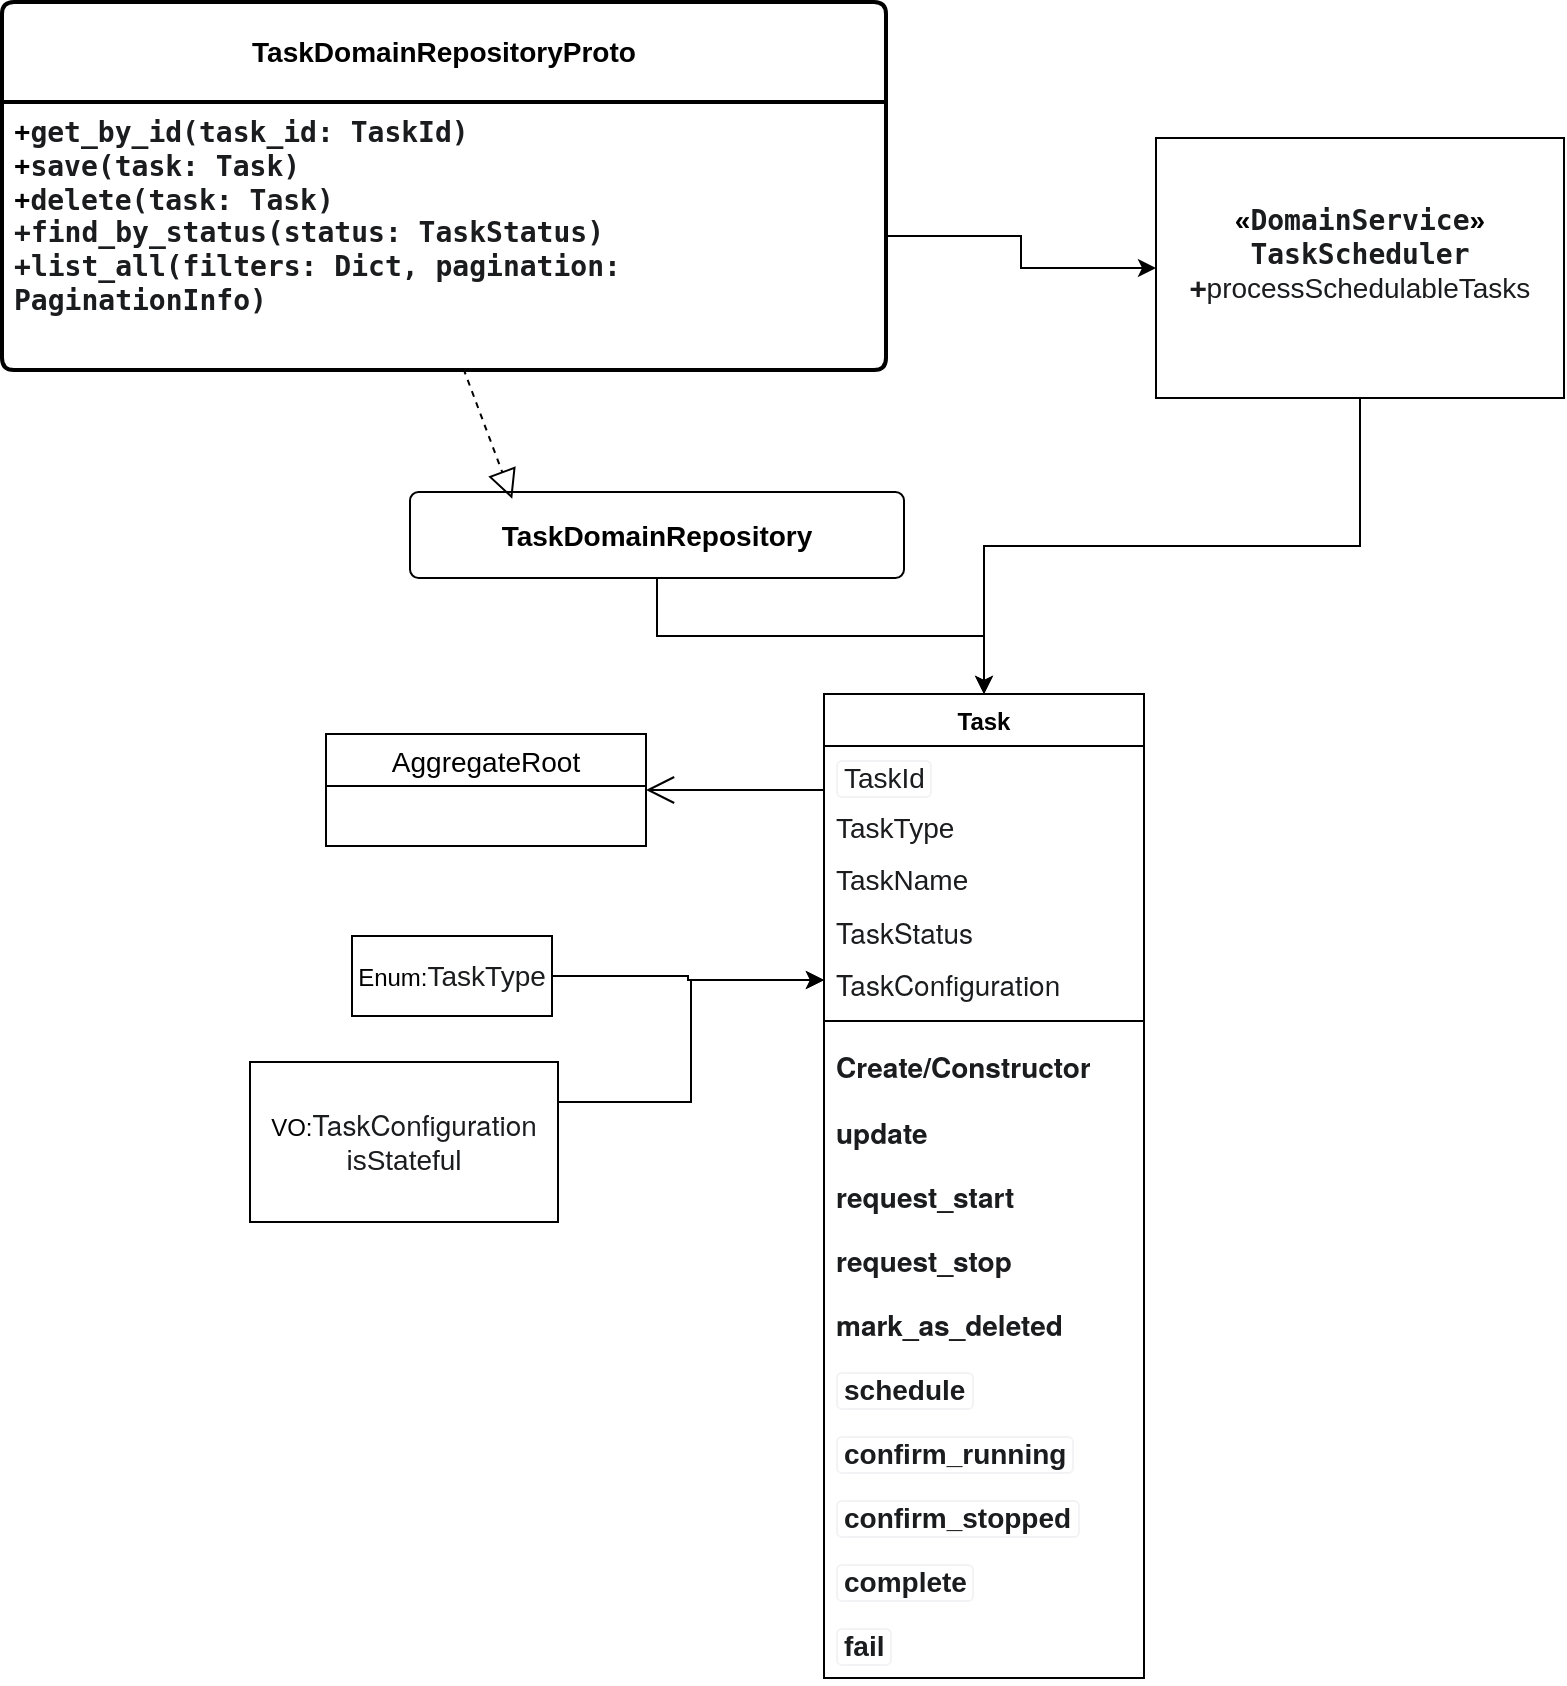 <mxfile version="26.2.3">
  <diagram id="C5RBs43oDa-KdzZeNtuy" name="Page-1">
    <mxGraphModel dx="2658" dy="959" grid="0" gridSize="10" guides="0" tooltips="1" connect="1" arrows="1" fold="1" page="1" pageScale="1" pageWidth="827" pageHeight="1169" math="0" shadow="0">
      <root>
        <mxCell id="WIyWlLk6GJQsqaUBKTNV-0" />
        <mxCell id="WIyWlLk6GJQsqaUBKTNV-1" parent="WIyWlLk6GJQsqaUBKTNV-0" />
        <mxCell id="dV4LRJa494dda_OZsaT8-64" value="AggregateRoot" style="swimlane;fontStyle=0;childLayout=stackLayout;horizontal=1;startSize=26;horizontalStack=0;resizeParent=1;resizeParentMax=0;resizeLast=0;collapsible=1;marginBottom=0;align=center;fontSize=14;" vertex="1" parent="WIyWlLk6GJQsqaUBKTNV-1">
          <mxGeometry x="-627" y="396" width="160" height="56" as="geometry" />
        </mxCell>
        <mxCell id="dV4LRJa494dda_OZsaT8-72" value="" style="endArrow=open;endFill=1;endSize=12;html=1;rounded=0;entryX=1;entryY=0.5;entryDx=0;entryDy=0;" edge="1" parent="WIyWlLk6GJQsqaUBKTNV-1" target="dV4LRJa494dda_OZsaT8-64">
          <mxGeometry width="160" relative="1" as="geometry">
            <mxPoint x="-378" y="424" as="sourcePoint" />
            <mxPoint x="-245" y="417" as="targetPoint" />
          </mxGeometry>
        </mxCell>
        <mxCell id="dV4LRJa494dda_OZsaT8-74" value="Task" style="swimlane;fontStyle=1;align=center;verticalAlign=top;childLayout=stackLayout;horizontal=1;startSize=26;horizontalStack=0;resizeParent=1;resizeParentMax=0;resizeLast=0;collapsible=1;marginBottom=0;whiteSpace=wrap;html=1;" vertex="1" parent="WIyWlLk6GJQsqaUBKTNV-1">
          <mxGeometry x="-378" y="376" width="160" height="492" as="geometry">
            <mxRectangle x="-509" y="956" width="108" height="26" as="alternateBounds" />
          </mxGeometry>
        </mxCell>
        <mxCell id="dV4LRJa494dda_OZsaT8-75" value="&lt;div&gt;&lt;span style=&quot;box-sizing: border-box; color: rgb(26, 28, 30); background-color: rgb(255, 255, 255);&quot; class=&quot;ng-star-inserted&quot;&gt;&lt;span style=&quot;box-sizing: border-box; background-image: none; background-position: 0% 0%; background-size: auto; background-repeat: repeat; background-attachment: scroll; background-origin: padding-box; background-clip: border-box; border-color: rgb(243, 243, 246); border-style: solid; border-width: 0.667px; border-image: none 100% / 1 / 0 stretch; border-radius: 3px; padding: 0px 3px; display: inline-block;&quot; class=&quot;inline-code ng-star-inserted&quot;&gt;&lt;span style=&quot;box-sizing: border-box;&quot; class=&quot;ng-star-inserted&quot;&gt;&lt;font style=&quot;font-size: 14px;&quot; face=&quot;Helvetica&quot;&gt;TaskId&lt;/font&gt;&lt;/span&gt;&lt;/span&gt;&lt;/span&gt;&lt;/div&gt;" style="text;strokeColor=none;fillColor=none;align=left;verticalAlign=top;spacingLeft=4;spacingRight=4;overflow=hidden;rotatable=0;points=[[0,0.5],[1,0.5]];portConstraint=eastwest;whiteSpace=wrap;html=1;" vertex="1" parent="dV4LRJa494dda_OZsaT8-74">
          <mxGeometry y="26" width="160" height="26" as="geometry" />
        </mxCell>
        <mxCell id="dV4LRJa494dda_OZsaT8-78" value="&lt;span style=&quot;box-sizing: border-box; color: rgb(26, 28, 30); font-size: 14px; background-color: rgb(255, 255, 255);&quot; class=&quot;ng-star-inserted&quot;&gt;&lt;span style=&quot;box-sizing: border-box;&quot; class=&quot;ng-star-inserted&quot;&gt;&lt;font style=&quot;&quot; face=&quot;Helvetica&quot;&gt;TaskType&lt;/font&gt;&lt;/span&gt;&lt;/span&gt;" style="text;strokeColor=none;fillColor=none;align=left;verticalAlign=top;spacingLeft=4;spacingRight=4;overflow=hidden;rotatable=0;points=[[0,0.5],[1,0.5]];portConstraint=eastwest;whiteSpace=wrap;html=1;" vertex="1" parent="dV4LRJa494dda_OZsaT8-74">
          <mxGeometry y="52" width="160" height="26" as="geometry" />
        </mxCell>
        <mxCell id="Cmup_LVDTppKfUMg47Zp-8" value="&lt;span style=&quot;box-sizing: border-box; color: rgb(26, 28, 30); font-size: 14px; background-color: rgb(255, 255, 255);&quot; class=&quot;ng-star-inserted&quot;&gt;&lt;span style=&quot;box-sizing: border-box;&quot; class=&quot;ng-star-inserted&quot;&gt;&lt;font style=&quot;&quot; face=&quot;Helvetica&quot;&gt;TaskName&lt;/font&gt;&lt;/span&gt;&lt;/span&gt;" style="text;strokeColor=none;fillColor=none;align=left;verticalAlign=top;spacingLeft=4;spacingRight=4;overflow=hidden;rotatable=0;points=[[0,0.5],[1,0.5]];portConstraint=eastwest;whiteSpace=wrap;html=1;" vertex="1" parent="dV4LRJa494dda_OZsaT8-74">
          <mxGeometry y="78" width="160" height="26" as="geometry" />
        </mxCell>
        <mxCell id="dV4LRJa494dda_OZsaT8-79" value="&lt;span style=&quot;box-sizing: border-box; color: rgb(26, 28, 30); font-family: &amp;quot;Google Sans Text&amp;quot;, &amp;quot;Helvetica Neue&amp;quot;, sans-serif; font-size: 14px; background-color: rgb(255, 255, 255);&quot; class=&quot;ng-star-inserted&quot;&gt;&lt;span style=&quot;box-sizing: border-box;&quot; class=&quot;ng-star-inserted&quot;&gt;TaskStatus&lt;/span&gt;&lt;/span&gt;" style="text;strokeColor=none;fillColor=none;align=left;verticalAlign=top;spacingLeft=4;spacingRight=4;overflow=hidden;rotatable=0;points=[[0,0.5],[1,0.5]];portConstraint=eastwest;whiteSpace=wrap;html=1;" vertex="1" parent="dV4LRJa494dda_OZsaT8-74">
          <mxGeometry y="104" width="160" height="26" as="geometry" />
        </mxCell>
        <mxCell id="dV4LRJa494dda_OZsaT8-80" value="&lt;span style=&quot;box-sizing: border-box; color: rgb(26, 28, 30); font-family: &amp;quot;Google Sans Text&amp;quot;, &amp;quot;Helvetica Neue&amp;quot;, sans-serif; font-size: 14px; background-color: rgb(255, 255, 255);&quot; class=&quot;ng-star-inserted&quot;&gt;&lt;span style=&quot;box-sizing: border-box;&quot; class=&quot;ng-star-inserted&quot;&gt;TaskConfiguration&lt;/span&gt;&lt;/span&gt;" style="text;strokeColor=none;fillColor=none;align=left;verticalAlign=top;spacingLeft=4;spacingRight=4;overflow=hidden;rotatable=0;points=[[0,0.5],[1,0.5]];portConstraint=eastwest;whiteSpace=wrap;html=1;" vertex="1" parent="dV4LRJa494dda_OZsaT8-74">
          <mxGeometry y="130" width="160" height="26" as="geometry" />
        </mxCell>
        <mxCell id="dV4LRJa494dda_OZsaT8-76" value="" style="line;strokeWidth=1;fillColor=none;align=left;verticalAlign=middle;spacingTop=-1;spacingLeft=3;spacingRight=3;rotatable=0;labelPosition=right;points=[];portConstraint=eastwest;strokeColor=inherit;" vertex="1" parent="dV4LRJa494dda_OZsaT8-74">
          <mxGeometry y="156" width="160" height="15" as="geometry" />
        </mxCell>
        <mxCell id="dV4LRJa494dda_OZsaT8-86" value="&lt;strong style=&quot;box-sizing: border-box; color: rgb(26, 28, 30); font-family: &amp;quot;Google Sans Text&amp;quot;, &amp;quot;Helvetica Neue&amp;quot;, sans-serif; font-size: 14px; background-color: rgb(255, 255, 255);&quot; class=&quot;ng-star-inserted&quot;&gt;&lt;span style=&quot;box-sizing: border-box;&quot; class=&quot;ng-star-inserted&quot;&gt;Create/Constructor&lt;/span&gt;&lt;/strong&gt;" style="text;strokeColor=none;fillColor=none;align=left;verticalAlign=top;spacingLeft=4;spacingRight=4;overflow=hidden;rotatable=0;points=[[0,0.5],[1,0.5]];portConstraint=eastwest;whiteSpace=wrap;html=1;" vertex="1" parent="dV4LRJa494dda_OZsaT8-74">
          <mxGeometry y="171" width="160" height="33" as="geometry" />
        </mxCell>
        <mxCell id="Cmup_LVDTppKfUMg47Zp-1" value="&lt;strong style=&quot;box-sizing: border-box; color: rgb(26, 28, 30); font-family: &amp;quot;Google Sans Text&amp;quot;, &amp;quot;Helvetica Neue&amp;quot;, sans-serif; font-size: 14px; background-color: rgb(255, 255, 255);&quot; class=&quot;ng-star-inserted&quot;&gt;&lt;span style=&quot;box-sizing: border-box;&quot; class=&quot;ng-star-inserted&quot;&gt;update&lt;/span&gt;&lt;/strong&gt;" style="text;strokeColor=none;fillColor=none;align=left;verticalAlign=top;spacingLeft=4;spacingRight=4;overflow=hidden;rotatable=0;points=[[0,0.5],[1,0.5]];portConstraint=eastwest;whiteSpace=wrap;html=1;" vertex="1" parent="dV4LRJa494dda_OZsaT8-74">
          <mxGeometry y="204" width="160" height="32" as="geometry" />
        </mxCell>
        <mxCell id="Cmup_LVDTppKfUMg47Zp-2" value="&lt;font face=&quot;Google Sans Text, Helvetica Neue, sans-serif&quot; color=&quot;#1a1c1e&quot;&gt;&lt;span style=&quot;font-size: 14px; background-color: rgb(255, 255, 255);&quot;&gt;&lt;b&gt;request_start&lt;/b&gt;&lt;/span&gt;&lt;/font&gt;" style="text;strokeColor=none;fillColor=none;align=left;verticalAlign=top;spacingLeft=4;spacingRight=4;overflow=hidden;rotatable=0;points=[[0,0.5],[1,0.5]];portConstraint=eastwest;whiteSpace=wrap;html=1;" vertex="1" parent="dV4LRJa494dda_OZsaT8-74">
          <mxGeometry y="236" width="160" height="32" as="geometry" />
        </mxCell>
        <mxCell id="Cmup_LVDTppKfUMg47Zp-4" value="&lt;strong style=&quot;box-sizing: border-box; color: rgb(26, 28, 30); font-family: &amp;quot;Google Sans Text&amp;quot;, &amp;quot;Helvetica Neue&amp;quot;, sans-serif; font-size: 14px; background-color: rgb(255, 255, 255);&quot; class=&quot;ng-star-inserted&quot;&gt;&lt;span style=&quot;box-sizing: border-box;&quot; class=&quot;ng-star-inserted&quot;&gt;request_stop&lt;/span&gt;&lt;/strong&gt;" style="text;strokeColor=none;fillColor=none;align=left;verticalAlign=top;spacingLeft=4;spacingRight=4;overflow=hidden;rotatable=0;points=[[0,0.5],[1,0.5]];portConstraint=eastwest;whiteSpace=wrap;html=1;" vertex="1" parent="dV4LRJa494dda_OZsaT8-74">
          <mxGeometry y="268" width="160" height="32" as="geometry" />
        </mxCell>
        <mxCell id="Cmup_LVDTppKfUMg47Zp-9" value="&lt;strong style=&quot;box-sizing: border-box; color: rgb(26, 28, 30); font-family: &amp;quot;Google Sans Text&amp;quot;, &amp;quot;Helvetica Neue&amp;quot;, sans-serif; font-size: 14px; background-color: rgb(255, 255, 255);&quot; class=&quot;ng-star-inserted&quot;&gt;&lt;span style=&quot;box-sizing: border-box;&quot; class=&quot;ng-star-inserted&quot;&gt;mark_as_deleted&lt;/span&gt;&lt;/strong&gt;" style="text;strokeColor=none;fillColor=none;align=left;verticalAlign=top;spacingLeft=4;spacingRight=4;overflow=hidden;rotatable=0;points=[[0,0.5],[1,0.5]];portConstraint=eastwest;whiteSpace=wrap;html=1;" vertex="1" parent="dV4LRJa494dda_OZsaT8-74">
          <mxGeometry y="300" width="160" height="32" as="geometry" />
        </mxCell>
        <mxCell id="Cmup_LVDTppKfUMg47Zp-24" value="&lt;strong style=&quot;box-sizing: border-box; color: rgb(26, 28, 30); background-color: rgb(255, 255, 255);&quot; class=&quot;ng-star-inserted&quot;&gt;&lt;span style=&quot;box-sizing: border-box; background-image: none; background-position: 0% 0%; background-size: auto; background-repeat: repeat; background-attachment: scroll; background-origin: padding-box; background-clip: border-box; border-color: rgb(243, 243, 246); border-style: solid; border-width: 0.667px; border-image: none 100% / 1 / 0 stretch; border-radius: 3px; padding: 0px 3px; display: inline-block;&quot; class=&quot;inline-code ng-star-inserted&quot;&gt;&lt;font style=&quot;font-size: 14px;&quot; face=&quot;Helvetica&quot;&gt;schedule&lt;/font&gt;&lt;/span&gt;&lt;/strong&gt;" style="text;strokeColor=none;fillColor=none;align=left;verticalAlign=top;spacingLeft=4;spacingRight=4;overflow=hidden;rotatable=0;points=[[0,0.5],[1,0.5]];portConstraint=eastwest;whiteSpace=wrap;html=1;" vertex="1" parent="dV4LRJa494dda_OZsaT8-74">
          <mxGeometry y="332" width="160" height="32" as="geometry" />
        </mxCell>
        <mxCell id="Cmup_LVDTppKfUMg47Zp-25" value="&lt;strong style=&quot;box-sizing: border-box; color: rgb(26, 28, 30); background-color: rgb(255, 255, 255);&quot; class=&quot;ng-star-inserted&quot;&gt;&lt;span style=&quot;box-sizing: border-box; background-image: none; background-position: 0% 0%; background-size: auto; background-repeat: repeat; background-attachment: scroll; background-origin: padding-box; background-clip: border-box; border-color: rgb(243, 243, 246); border-style: solid; border-width: 0.667px; border-image: none 100% / 1 / 0 stretch; border-radius: 3px; padding: 0px 3px; display: inline-block;&quot; class=&quot;inline-code ng-star-inserted&quot;&gt;&lt;font face=&quot;Helvetica&quot; style=&quot;font-size: 14px;&quot;&gt;confirm_running&lt;/font&gt;&lt;/span&gt;&lt;/strong&gt;" style="text;strokeColor=none;fillColor=none;align=left;verticalAlign=top;spacingLeft=4;spacingRight=4;overflow=hidden;rotatable=0;points=[[0,0.5],[1,0.5]];portConstraint=eastwest;whiteSpace=wrap;html=1;" vertex="1" parent="dV4LRJa494dda_OZsaT8-74">
          <mxGeometry y="364" width="160" height="32" as="geometry" />
        </mxCell>
        <mxCell id="Cmup_LVDTppKfUMg47Zp-26" value="&lt;strong style=&quot;box-sizing: border-box; color: rgb(26, 28, 30); background-color: rgb(255, 255, 255);&quot; class=&quot;ng-star-inserted&quot;&gt;&lt;span style=&quot;box-sizing: border-box; background-image: none; background-position: 0% 0%; background-size: auto; background-repeat: repeat; background-attachment: scroll; background-origin: padding-box; background-clip: border-box; border-color: rgb(243, 243, 246); border-style: solid; border-width: 0.667px; border-image: none 100% / 1 / 0 stretch; border-radius: 3px; padding: 0px 3px; display: inline-block;&quot; class=&quot;inline-code ng-star-inserted&quot;&gt;&lt;font face=&quot;Helvetica&quot; style=&quot;font-size: 14px;&quot;&gt;confirm_stopped&lt;/font&gt;&lt;/span&gt;&lt;/strong&gt;" style="text;strokeColor=none;fillColor=none;align=left;verticalAlign=top;spacingLeft=4;spacingRight=4;overflow=hidden;rotatable=0;points=[[0,0.5],[1,0.5]];portConstraint=eastwest;whiteSpace=wrap;html=1;" vertex="1" parent="dV4LRJa494dda_OZsaT8-74">
          <mxGeometry y="396" width="160" height="32" as="geometry" />
        </mxCell>
        <mxCell id="Cmup_LVDTppKfUMg47Zp-27" value="&lt;strong style=&quot;box-sizing: border-box; color: rgb(26, 28, 30); background-color: rgb(255, 255, 255);&quot; class=&quot;ng-star-inserted&quot;&gt;&lt;span style=&quot;box-sizing: border-box; background-image: none; background-position: 0% 0%; background-size: auto; background-repeat: repeat; background-attachment: scroll; background-origin: padding-box; background-clip: border-box; border-color: rgb(243, 243, 246); border-style: solid; border-width: 0.667px; border-image: none 100% / 1 / 0 stretch; border-radius: 3px; padding: 0px 3px; display: inline-block;&quot; class=&quot;inline-code ng-star-inserted&quot;&gt;&lt;font face=&quot;Helvetica&quot; style=&quot;font-size: 14px;&quot;&gt;complete&lt;/font&gt;&lt;/span&gt;&lt;/strong&gt;" style="text;strokeColor=none;fillColor=none;align=left;verticalAlign=top;spacingLeft=4;spacingRight=4;overflow=hidden;rotatable=0;points=[[0,0.5],[1,0.5]];portConstraint=eastwest;whiteSpace=wrap;html=1;" vertex="1" parent="dV4LRJa494dda_OZsaT8-74">
          <mxGeometry y="428" width="160" height="32" as="geometry" />
        </mxCell>
        <mxCell id="Cmup_LVDTppKfUMg47Zp-28" value="&lt;strong style=&quot;box-sizing: border-box; color: rgb(26, 28, 30); background-color: rgb(255, 255, 255);&quot; class=&quot;ng-star-inserted&quot;&gt;&lt;span style=&quot;box-sizing: border-box; background-image: none; background-position: 0% 0%; background-size: auto; background-repeat: repeat; background-attachment: scroll; background-origin: padding-box; background-clip: border-box; border-color: rgb(243, 243, 246); border-style: solid; border-width: 0.667px; border-image: none 100% / 1 / 0 stretch; border-radius: 3px; padding: 0px 3px; display: inline-block;&quot; class=&quot;inline-code ng-star-inserted&quot;&gt;&lt;font style=&quot;font-size: 14px;&quot; face=&quot;Helvetica&quot;&gt;fail&lt;/font&gt;&lt;/span&gt;&lt;/strong&gt;" style="text;strokeColor=none;fillColor=none;align=left;verticalAlign=top;spacingLeft=4;spacingRight=4;overflow=hidden;rotatable=0;points=[[0,0.5],[1,0.5]];portConstraint=eastwest;whiteSpace=wrap;html=1;" vertex="1" parent="dV4LRJa494dda_OZsaT8-74">
          <mxGeometry y="460" width="160" height="32" as="geometry" />
        </mxCell>
        <mxCell id="Cmup_LVDTppKfUMg47Zp-12" style="edgeStyle=orthogonalEdgeStyle;rounded=0;orthogonalLoop=1;jettySize=auto;html=1;exitX=0.5;exitY=1;exitDx=0;exitDy=0;" edge="1" parent="WIyWlLk6GJQsqaUBKTNV-1" source="Cmup_LVDTppKfUMg47Zp-11" target="dV4LRJa494dda_OZsaT8-74">
          <mxGeometry relative="1" as="geometry" />
        </mxCell>
        <mxCell id="Cmup_LVDTppKfUMg47Zp-11" value="&lt;font face=&quot;Helvetica&quot; style=&quot;font-size: 14px;&quot;&gt;&lt;b&gt;TaskDomainRepository&lt;/b&gt;&lt;/font&gt;" style="rounded=1;arcSize=10;whiteSpace=wrap;html=1;align=center;" vertex="1" parent="WIyWlLk6GJQsqaUBKTNV-1">
          <mxGeometry x="-585" y="275" width="247" height="43" as="geometry" />
        </mxCell>
        <mxCell id="Cmup_LVDTppKfUMg47Zp-13" value="&lt;b&gt;TaskDomainRepositoryProto&lt;/b&gt;" style="swimlane;childLayout=stackLayout;horizontal=1;startSize=50;horizontalStack=0;rounded=1;fontSize=14;fontStyle=0;strokeWidth=2;resizeParent=0;resizeLast=1;shadow=0;dashed=0;align=center;arcSize=4;whiteSpace=wrap;html=1;" vertex="1" parent="WIyWlLk6GJQsqaUBKTNV-1">
          <mxGeometry x="-789" y="30" width="442" height="184" as="geometry" />
        </mxCell>
        <mxCell id="Cmup_LVDTppKfUMg47Zp-14" value="&lt;font style=&quot;font-size: 14px;&quot;&gt;&lt;b&gt;+&lt;span style=&quot;color: rgb(26, 28, 30); font-family: &amp;quot;DM Mono&amp;quot;, monospace; background-color: rgb(255, 255, 255);&quot;&gt;get_by_id(task_id: TaskId)&lt;/span&gt;&lt;br&gt;+&lt;span style=&quot;color: rgb(26, 28, 30); font-family: &amp;quot;DM Mono&amp;quot;, monospace; background-color: rgb(255, 255, 255);&quot;&gt;save(task: Task)&lt;/span&gt;&lt;br&gt;+&lt;span style=&quot;color: rgb(26, 28, 30); font-family: &amp;quot;DM Mono&amp;quot;, monospace; background-color: rgb(255, 255, 255);&quot;&gt;delete(task: Task)&lt;/span&gt;&lt;/b&gt;&lt;/font&gt;&lt;div&gt;&lt;font style=&quot;font-size: 14px;&quot;&gt;&lt;b&gt;&lt;font style=&quot;&quot;&gt;&lt;span style=&quot;color: rgb(26, 28, 30); font-family: &amp;quot;DM Mono&amp;quot;, monospace; background-color: rgb(255, 255, 255);&quot;&gt;+&lt;/span&gt;&lt;/font&gt;&lt;span style=&quot;background-color: rgb(255, 255, 255); color: rgb(26, 28, 30); font-family: &amp;quot;DM Mono&amp;quot;, monospace;&quot;&gt;find_by_status(status: TaskStatus)&lt;/span&gt;&lt;/b&gt;&lt;/font&gt;&lt;/div&gt;&lt;div&gt;&lt;font style=&quot;font-size: 14px;&quot;&gt;&lt;b&gt;&lt;span style=&quot;background-color: rgb(255, 255, 255); color: rgb(26, 28, 30); font-family: &amp;quot;DM Mono&amp;quot;, monospace;&quot;&gt;+&lt;/span&gt;&lt;span style=&quot;background-color: rgb(255, 255, 255); color: rgb(26, 28, 30); font-family: &amp;quot;DM Mono&amp;quot;, monospace;&quot;&gt;list_all(filters: Dict, pagination: PaginationInfo)&lt;/span&gt;&lt;/b&gt;&lt;/font&gt;&lt;/div&gt;" style="align=left;strokeColor=none;fillColor=none;spacingLeft=4;spacingRight=4;fontSize=12;verticalAlign=top;resizable=0;rotatable=0;part=1;html=1;whiteSpace=wrap;" vertex="1" parent="Cmup_LVDTppKfUMg47Zp-13">
          <mxGeometry y="50" width="442" height="134" as="geometry" />
        </mxCell>
        <mxCell id="Cmup_LVDTppKfUMg47Zp-16" value="" style="endArrow=block;dashed=1;endFill=0;endSize=12;html=1;rounded=0;entryX=0.207;entryY=0.079;entryDx=0;entryDy=0;entryPerimeter=0;exitX=0.522;exitY=0.995;exitDx=0;exitDy=0;exitPerimeter=0;" edge="1" parent="WIyWlLk6GJQsqaUBKTNV-1" source="Cmup_LVDTppKfUMg47Zp-14" target="Cmup_LVDTppKfUMg47Zp-11">
          <mxGeometry width="160" relative="1" as="geometry">
            <mxPoint x="-498" y="276" as="sourcePoint" />
            <mxPoint x="-523" y="203" as="targetPoint" />
          </mxGeometry>
        </mxCell>
        <mxCell id="Cmup_LVDTppKfUMg47Zp-18" style="edgeStyle=orthogonalEdgeStyle;rounded=0;orthogonalLoop=1;jettySize=auto;html=1;exitX=1;exitY=0.5;exitDx=0;exitDy=0;entryX=0;entryY=0.5;entryDx=0;entryDy=0;" edge="1" parent="WIyWlLk6GJQsqaUBKTNV-1" source="Cmup_LVDTppKfUMg47Zp-17" target="dV4LRJa494dda_OZsaT8-80">
          <mxGeometry relative="1" as="geometry" />
        </mxCell>
        <mxCell id="Cmup_LVDTppKfUMg47Zp-17" value="Enum:&lt;span style=&quot;color: rgb(26, 28, 30); font-size: 14px; text-align: left; background-color: rgb(255, 255, 255);&quot;&gt;TaskType&lt;/span&gt;" style="whiteSpace=wrap;html=1;align=center;" vertex="1" parent="WIyWlLk6GJQsqaUBKTNV-1">
          <mxGeometry x="-614" y="497" width="100" height="40" as="geometry" />
        </mxCell>
        <mxCell id="Cmup_LVDTppKfUMg47Zp-32" style="edgeStyle=orthogonalEdgeStyle;rounded=0;orthogonalLoop=1;jettySize=auto;html=1;exitX=0.5;exitY=1;exitDx=0;exitDy=0;entryX=0.5;entryY=0;entryDx=0;entryDy=0;" edge="1" parent="WIyWlLk6GJQsqaUBKTNV-1" source="Cmup_LVDTppKfUMg47Zp-22" target="dV4LRJa494dda_OZsaT8-74">
          <mxGeometry relative="1" as="geometry" />
        </mxCell>
        <mxCell id="Cmup_LVDTppKfUMg47Zp-22" value="&lt;b&gt;&lt;font style=&quot;font-size: 14px;&quot;&gt;«&lt;span style=&quot;color: rgb(26, 28, 30); font-family: &amp;quot;DM Mono&amp;quot;, monospace; text-align: left; background-color: rgb(255, 255, 255);&quot;&gt;DomainService&lt;/span&gt;»&lt;br&gt;&lt;span style=&quot;color: rgb(26, 28, 30); font-family: &amp;quot;DM Mono&amp;quot;, monospace; text-align: left; background-color: rgb(255, 255, 255);&quot;&gt;TaskScheduler&lt;/span&gt;&lt;/font&gt;&lt;/b&gt;&lt;div&gt;&lt;b&gt;&lt;font style=&quot;font-size: 14px;&quot;&gt;&lt;span style=&quot;color: rgb(26, 28, 30); font-family: &amp;quot;DM Mono&amp;quot;, monospace; text-align: left; background-color: rgb(255, 255, 255);&quot;&gt;+&lt;/span&gt;&lt;/font&gt;&lt;/b&gt;&lt;span style=&quot;background-color: rgb(255, 255, 255); color: rgb(26, 28, 30); text-align: left;&quot;&gt;&lt;font face=&quot;Helvetica&quot; style=&quot;font-size: 14px;&quot;&gt;processSchedulableTasks&lt;/font&gt;&lt;/span&gt;&lt;/div&gt;&lt;div&gt;&lt;br&gt;&lt;/div&gt;" style="html=1;dropTarget=0;whiteSpace=wrap;" vertex="1" parent="WIyWlLk6GJQsqaUBKTNV-1">
          <mxGeometry x="-212" y="98" width="204" height="130" as="geometry" />
        </mxCell>
        <mxCell id="Cmup_LVDTppKfUMg47Zp-34" style="edgeStyle=orthogonalEdgeStyle;rounded=0;orthogonalLoop=1;jettySize=auto;html=1;exitX=1;exitY=0.5;exitDx=0;exitDy=0;" edge="1" parent="WIyWlLk6GJQsqaUBKTNV-1" source="Cmup_LVDTppKfUMg47Zp-14" target="Cmup_LVDTppKfUMg47Zp-22">
          <mxGeometry relative="1" as="geometry" />
        </mxCell>
        <mxCell id="Cmup_LVDTppKfUMg47Zp-37" style="edgeStyle=orthogonalEdgeStyle;rounded=0;orthogonalLoop=1;jettySize=auto;html=1;exitX=1;exitY=0.25;exitDx=0;exitDy=0;entryX=0;entryY=0.5;entryDx=0;entryDy=0;" edge="1" parent="WIyWlLk6GJQsqaUBKTNV-1" source="Cmup_LVDTppKfUMg47Zp-35" target="dV4LRJa494dda_OZsaT8-80">
          <mxGeometry relative="1" as="geometry" />
        </mxCell>
        <mxCell id="Cmup_LVDTppKfUMg47Zp-35" value="VO:&lt;span style=&quot;color: rgb(26, 28, 30); font-family: &amp;quot;Google Sans Text&amp;quot;, &amp;quot;Helvetica Neue&amp;quot;, sans-serif; font-size: 14px; text-align: left; background-color: rgb(255, 255, 255);&quot;&gt;TaskConfiguration&lt;/span&gt;&lt;div&gt;&lt;span style=&quot;color: rgb(26, 28, 30); font-size: 14px; text-align: left; background-color: rgb(255, 255, 255);&quot;&gt;isStateful&lt;/span&gt;&lt;/div&gt;" style="whiteSpace=wrap;html=1;align=center;" vertex="1" parent="WIyWlLk6GJQsqaUBKTNV-1">
          <mxGeometry x="-665" y="560" width="154" height="80" as="geometry" />
        </mxCell>
      </root>
    </mxGraphModel>
  </diagram>
</mxfile>
